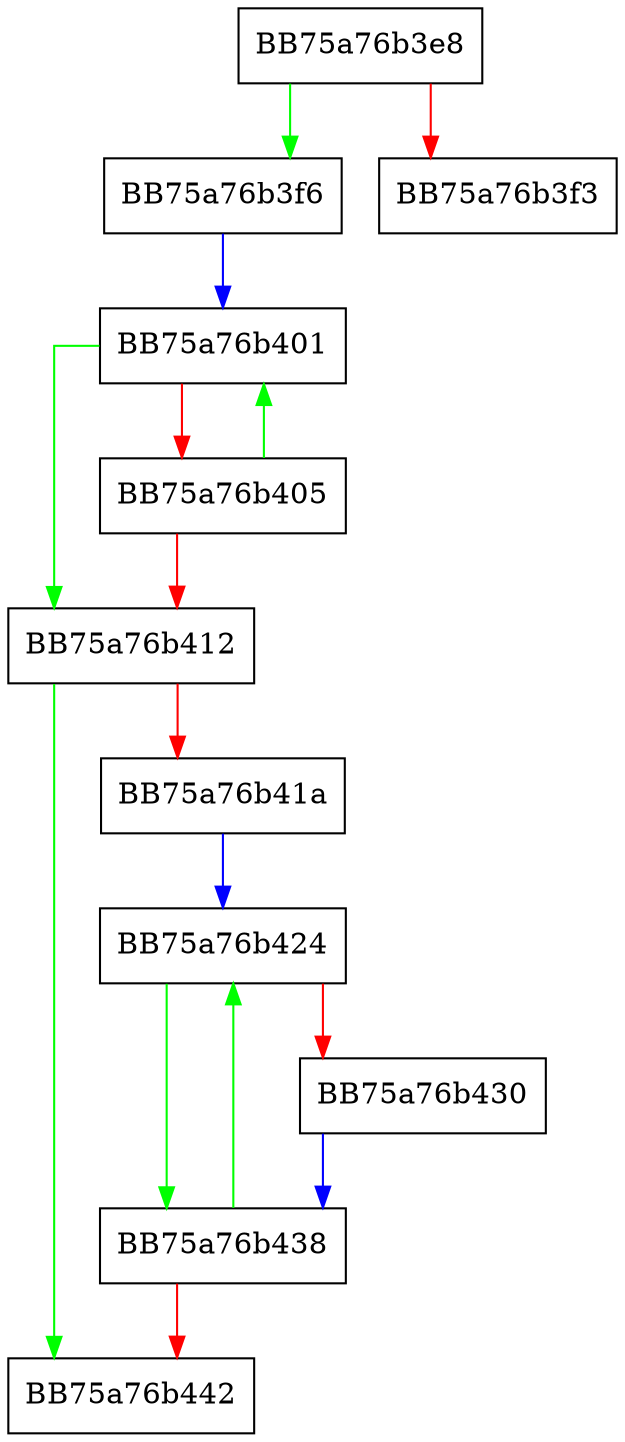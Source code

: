 digraph remove_dup_relo {
  node [shape="box"];
  graph [splines=ortho];
  BB75a76b3e8 -> BB75a76b3f6 [color="green"];
  BB75a76b3e8 -> BB75a76b3f3 [color="red"];
  BB75a76b3f6 -> BB75a76b401 [color="blue"];
  BB75a76b401 -> BB75a76b412 [color="green"];
  BB75a76b401 -> BB75a76b405 [color="red"];
  BB75a76b405 -> BB75a76b401 [color="green"];
  BB75a76b405 -> BB75a76b412 [color="red"];
  BB75a76b412 -> BB75a76b442 [color="green"];
  BB75a76b412 -> BB75a76b41a [color="red"];
  BB75a76b41a -> BB75a76b424 [color="blue"];
  BB75a76b424 -> BB75a76b438 [color="green"];
  BB75a76b424 -> BB75a76b430 [color="red"];
  BB75a76b430 -> BB75a76b438 [color="blue"];
  BB75a76b438 -> BB75a76b424 [color="green"];
  BB75a76b438 -> BB75a76b442 [color="red"];
}